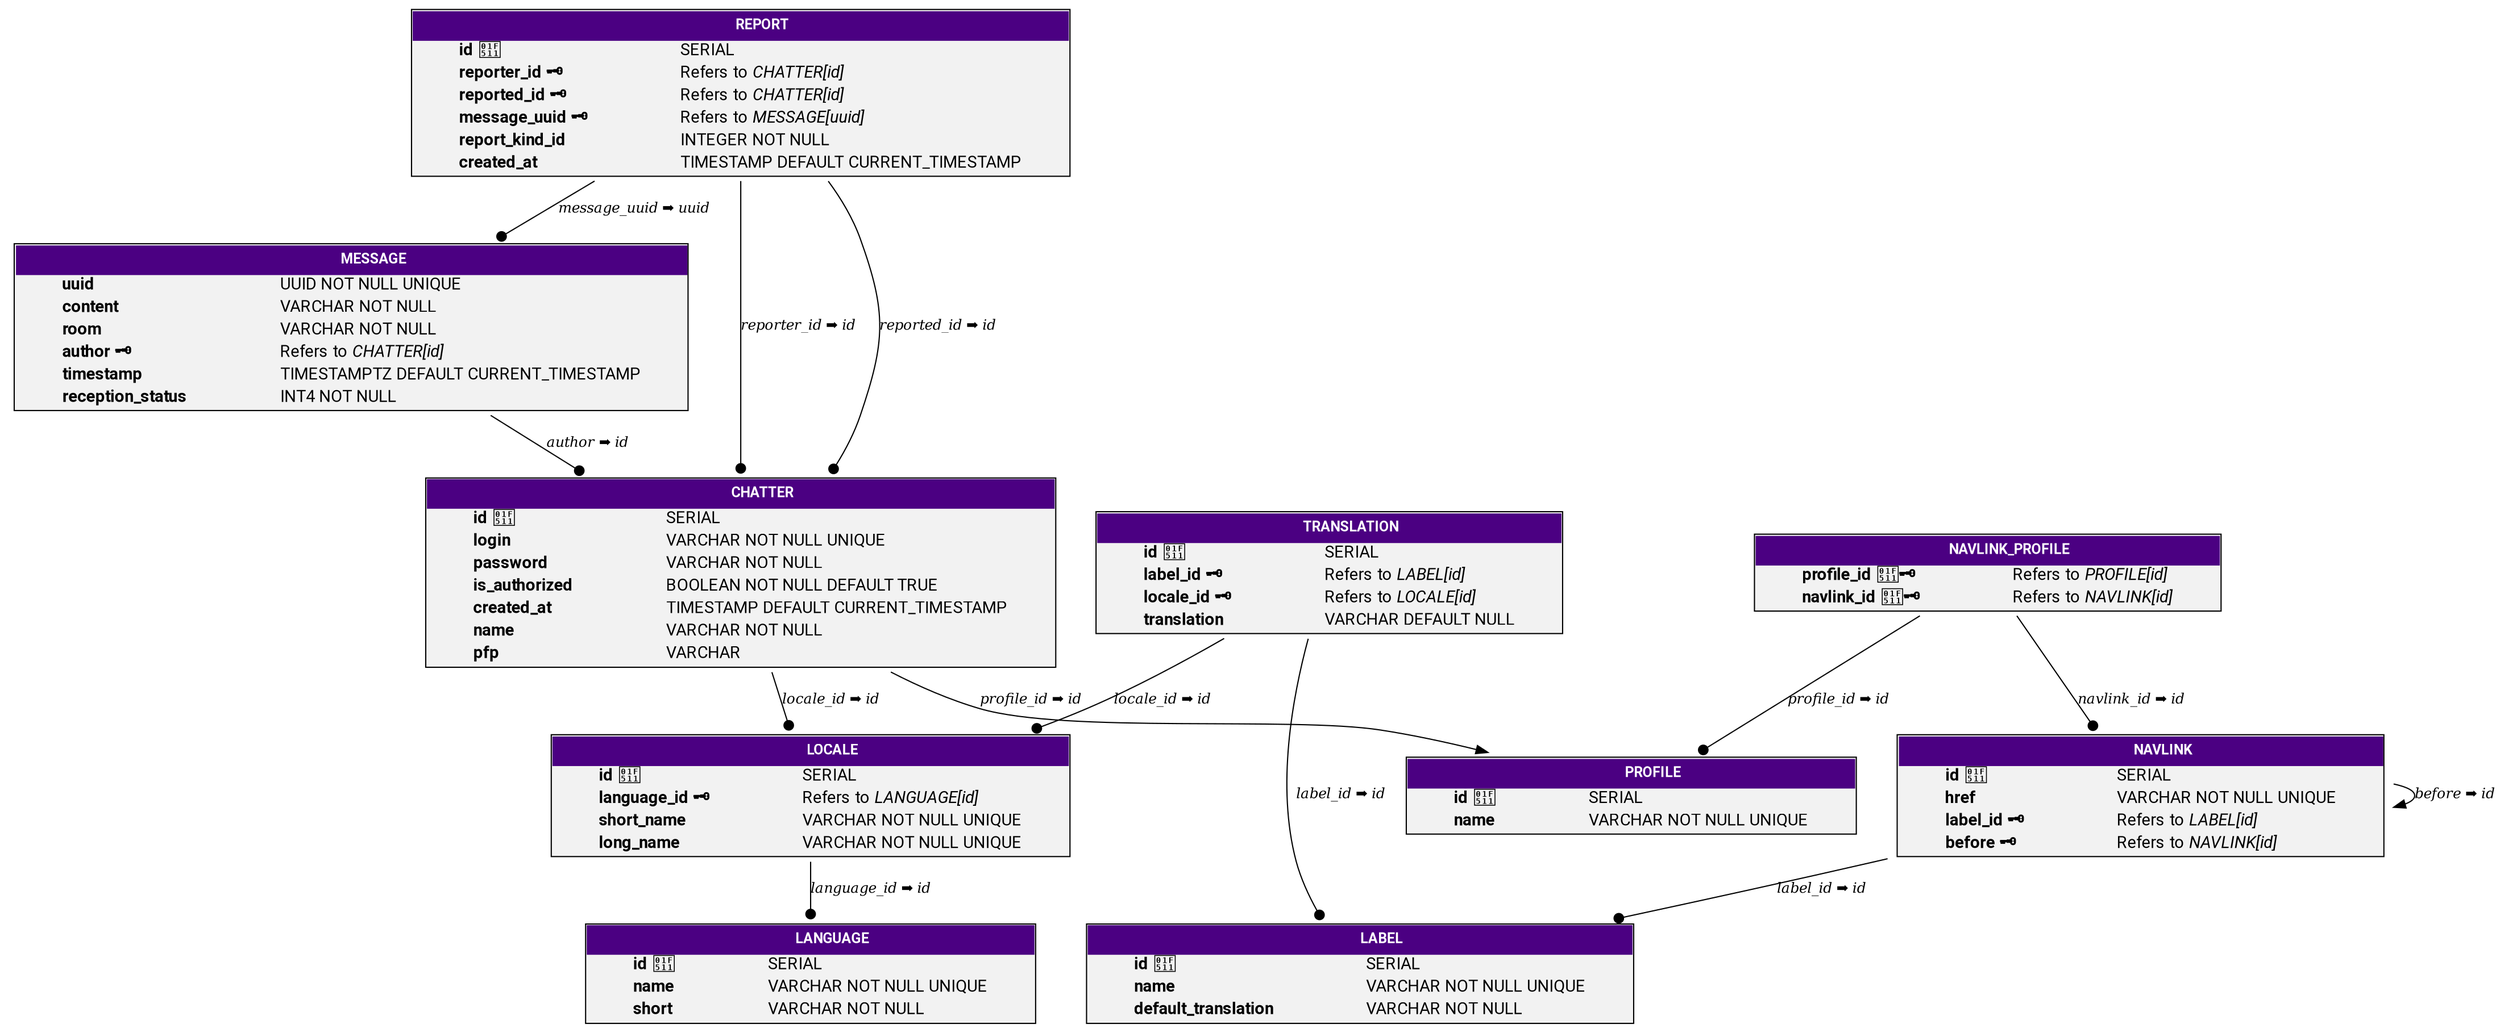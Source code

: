 //This file has been generated with doteur, enjoy!
digraph doteur {


    

    node [

        shape = "plaintext"
    ]



    

    "CHATTER" [label=<
        <TABLE BGCOLOR="grey95" BORDER="1" CELLBORDER="0" CELLSPACING="0">

        <TR><TD COLSPAN="2" CELLPADDING="5" ALIGN="CENTER" BGCOLOR="indigo">
        <FONT FACE="Roboto" COLOR="white" POINT-SIZE="12">
        <B>CHATTER</B>
        </FONT></TD></TR>

        <TR><TD ALIGN="LEFT" BORDER="0">
        <FONT COLOR="black" FACE="Roboto"><B>id 🔑</B></FONT>
        </TD><TD ALIGN="LEFT">
        <FONT FACE="Roboto" COLOR="black">SERIAL</FONT>
        </TD></TR>

        <TR><TD ALIGN="LEFT" BORDER="0">
        <FONT COLOR="black" FACE="Roboto"><B>login</B></FONT>
        </TD><TD ALIGN="LEFT">
        <FONT COLOR="black" FACE="Roboto">VARCHAR NOT NULL UNIQUE</FONT>
        </TD></TR>

        <TR><TD ALIGN="LEFT" BORDER="0">
        <FONT COLOR="black" FACE="Roboto"><B>password</B></FONT>
        </TD><TD ALIGN="LEFT">
        <FONT COLOR="black" FACE="Roboto">VARCHAR NOT NULL</FONT>
        </TD></TR>

        <TR><TD ALIGN="LEFT" BORDER="0">
        <FONT COLOR="black" FACE="Roboto"><B>is_authorized</B></FONT>
        </TD><TD ALIGN="LEFT">
        <FONT COLOR="black" FACE="Roboto">BOOLEAN NOT NULL DEFAULT TRUE</FONT>
        </TD></TR>

        <TR><TD ALIGN="LEFT" BORDER="0">
        <FONT COLOR="black" FACE="Roboto"><B>created_at</B></FONT>
        </TD><TD ALIGN="LEFT">
        <FONT COLOR="black" FACE="Roboto">TIMESTAMP DEFAULT CURRENT_TIMESTAMP</FONT>
        </TD></TR>

        <TR><TD ALIGN="LEFT" BORDER="0">
        <FONT COLOR="black" FACE="Roboto"><B>name</B></FONT>
        </TD><TD ALIGN="LEFT">
        <FONT COLOR="black" FACE="Roboto">VARCHAR NOT NULL</FONT>
        </TD></TR>

        <TR><TD ALIGN="LEFT" BORDER="0">
        <FONT COLOR="black" FACE="Roboto"><B>pfp</B></FONT>
        </TD><TD ALIGN="LEFT">
        <FONT COLOR="black" FACE="Roboto">VARCHAR</FONT>
        </TD></TR>

	</TABLE> >]


    "MESSAGE" [label=<
        <TABLE BGCOLOR="grey95" BORDER="1" CELLBORDER="0" CELLSPACING="0">

        <TR><TD COLSPAN="2" CELLPADDING="5" ALIGN="CENTER" BGCOLOR="indigo">
        <FONT FACE="Roboto" COLOR="white" POINT-SIZE="12">
        <B>MESSAGE</B>
        </FONT></TD></TR>

        <TR><TD ALIGN="LEFT" BORDER="0">
        <FONT COLOR="black" FACE="Roboto"><B>uuid</B></FONT>
        </TD><TD ALIGN="LEFT">
        <FONT COLOR="black" FACE="Roboto">UUID NOT NULL UNIQUE</FONT>
        </TD></TR>

        <TR><TD ALIGN="LEFT" BORDER="0">
        <FONT COLOR="black" FACE="Roboto"><B>content</B></FONT>
        </TD><TD ALIGN="LEFT">
        <FONT COLOR="black" FACE="Roboto">VARCHAR NOT NULL</FONT>
        </TD></TR>

        <TR><TD ALIGN="LEFT" BORDER="0">
        <FONT COLOR="black" FACE="Roboto"><B>room</B></FONT>
        </TD><TD ALIGN="LEFT">
        <FONT COLOR="black" FACE="Roboto">VARCHAR NOT NULL</FONT>
        </TD></TR>

        <TR><TD ALIGN="LEFT" BORDER="0">
        <FONT COLOR="black" FACE="Roboto"><B>author 🗝️</B></FONT>
        </TD><TD ALIGN="LEFT">
        <FONT FACE="Roboto" COLOR="black">Refers to <I>CHATTER[id]</I></FONT>
        </TD></TR>

        <TR><TD ALIGN="LEFT" BORDER="0">
        <FONT COLOR="black" FACE="Roboto"><B>timestamp</B></FONT>
        </TD><TD ALIGN="LEFT">
        <FONT COLOR="black" FACE="Roboto">TIMESTAMPTZ DEFAULT CURRENT_TIMESTAMP</FONT>
        </TD></TR>

        <TR><TD ALIGN="LEFT" BORDER="0">
        <FONT COLOR="black" FACE="Roboto"><B>reception_status</B></FONT>
        </TD><TD ALIGN="LEFT">
        <FONT COLOR="black" FACE="Roboto">INT4 NOT NULL</FONT>
        </TD></TR>

	</TABLE> >]


    "LANGUAGE" [label=<
        <TABLE BGCOLOR="grey95" BORDER="1" CELLBORDER="0" CELLSPACING="0">

        <TR><TD COLSPAN="2" CELLPADDING="5" ALIGN="CENTER" BGCOLOR="indigo">
        <FONT FACE="Roboto" COLOR="white" POINT-SIZE="12">
        <B>LANGUAGE</B>
        </FONT></TD></TR>

        <TR><TD ALIGN="LEFT" BORDER="0">
        <FONT COLOR="black" FACE="Roboto"><B>id 🔑</B></FONT>
        </TD><TD ALIGN="LEFT">
        <FONT FACE="Roboto" COLOR="black">SERIAL</FONT>
        </TD></TR>

        <TR><TD ALIGN="LEFT" BORDER="0">
        <FONT COLOR="black" FACE="Roboto"><B>name</B></FONT>
        </TD><TD ALIGN="LEFT">
        <FONT COLOR="black" FACE="Roboto">VARCHAR NOT NULL UNIQUE</FONT>
        </TD></TR>

        <TR><TD ALIGN="LEFT" BORDER="0">
        <FONT COLOR="black" FACE="Roboto"><B>short</B></FONT>
        </TD><TD ALIGN="LEFT">
        <FONT COLOR="black" FACE="Roboto">VARCHAR NOT NULL</FONT>
        </TD></TR>

	</TABLE> >]


    "LOCALE" [label=<
        <TABLE BGCOLOR="grey95" BORDER="1" CELLBORDER="0" CELLSPACING="0">

        <TR><TD COLSPAN="2" CELLPADDING="5" ALIGN="CENTER" BGCOLOR="indigo">
        <FONT FACE="Roboto" COLOR="white" POINT-SIZE="12">
        <B>LOCALE</B>
        </FONT></TD></TR>

        <TR><TD ALIGN="LEFT" BORDER="0">
        <FONT COLOR="black" FACE="Roboto"><B>id 🔑</B></FONT>
        </TD><TD ALIGN="LEFT">
        <FONT FACE="Roboto" COLOR="black">SERIAL</FONT>
        </TD></TR>

        <TR><TD ALIGN="LEFT" BORDER="0">
        <FONT COLOR="black" FACE="Roboto"><B>language_id 🗝️</B></FONT>
        </TD><TD ALIGN="LEFT">
        <FONT FACE="Roboto" COLOR="black">Refers to <I>LANGUAGE[id]</I></FONT>
        </TD></TR>

        <TR><TD ALIGN="LEFT" BORDER="0">
        <FONT COLOR="black" FACE="Roboto"><B>short_name</B></FONT>
        </TD><TD ALIGN="LEFT">
        <FONT COLOR="black" FACE="Roboto">VARCHAR NOT NULL UNIQUE</FONT>
        </TD></TR>

        <TR><TD ALIGN="LEFT" BORDER="0">
        <FONT COLOR="black" FACE="Roboto"><B>long_name</B></FONT>
        </TD><TD ALIGN="LEFT">
        <FONT COLOR="black" FACE="Roboto">VARCHAR NOT NULL UNIQUE</FONT>
        </TD></TR>

	</TABLE> >]


    "LABEL" [label=<
        <TABLE BGCOLOR="grey95" BORDER="1" CELLBORDER="0" CELLSPACING="0">

        <TR><TD COLSPAN="2" CELLPADDING="5" ALIGN="CENTER" BGCOLOR="indigo">
        <FONT FACE="Roboto" COLOR="white" POINT-SIZE="12">
        <B>LABEL</B>
        </FONT></TD></TR>

        <TR><TD ALIGN="LEFT" BORDER="0">
        <FONT COLOR="black" FACE="Roboto"><B>id 🔑</B></FONT>
        </TD><TD ALIGN="LEFT">
        <FONT FACE="Roboto" COLOR="black">SERIAL</FONT>
        </TD></TR>

        <TR><TD ALIGN="LEFT" BORDER="0">
        <FONT COLOR="black" FACE="Roboto"><B>name</B></FONT>
        </TD><TD ALIGN="LEFT">
        <FONT COLOR="black" FACE="Roboto">VARCHAR NOT NULL UNIQUE</FONT>
        </TD></TR>

        <TR><TD ALIGN="LEFT" BORDER="0">
        <FONT COLOR="black" FACE="Roboto"><B>default_translation</B></FONT>
        </TD><TD ALIGN="LEFT">
        <FONT COLOR="black" FACE="Roboto">VARCHAR NOT NULL</FONT>
        </TD></TR>

	</TABLE> >]


    "TRANSLATION" [label=<
        <TABLE BGCOLOR="grey95" BORDER="1" CELLBORDER="0" CELLSPACING="0">

        <TR><TD COLSPAN="2" CELLPADDING="5" ALIGN="CENTER" BGCOLOR="indigo">
        <FONT FACE="Roboto" COLOR="white" POINT-SIZE="12">
        <B>TRANSLATION</B>
        </FONT></TD></TR>

        <TR><TD ALIGN="LEFT" BORDER="0">
        <FONT COLOR="black" FACE="Roboto"><B>id 🔑</B></FONT>
        </TD><TD ALIGN="LEFT">
        <FONT FACE="Roboto" COLOR="black">SERIAL</FONT>
        </TD></TR>

        <TR><TD ALIGN="LEFT" BORDER="0">
        <FONT COLOR="black" FACE="Roboto"><B>label_id 🗝️</B></FONT>
        </TD><TD ALIGN="LEFT">
        <FONT FACE="Roboto" COLOR="black">Refers to <I>LABEL[id]</I></FONT>
        </TD></TR>

        <TR><TD ALIGN="LEFT" BORDER="0">
        <FONT COLOR="black" FACE="Roboto"><B>locale_id 🗝️</B></FONT>
        </TD><TD ALIGN="LEFT">
        <FONT FACE="Roboto" COLOR="black">Refers to <I>LOCALE[id]</I></FONT>
        </TD></TR>

        <TR><TD ALIGN="LEFT" BORDER="0">
        <FONT COLOR="black" FACE="Roboto"><B>translation</B></FONT>
        </TD><TD ALIGN="LEFT">
        <FONT COLOR="black" FACE="Roboto">VARCHAR DEFAULT NULL</FONT>
        </TD></TR>

	</TABLE> >]


    "PROFILE" [label=<
        <TABLE BGCOLOR="grey95" BORDER="1" CELLBORDER="0" CELLSPACING="0">

        <TR><TD COLSPAN="2" CELLPADDING="5" ALIGN="CENTER" BGCOLOR="indigo">
        <FONT FACE="Roboto" COLOR="white" POINT-SIZE="12">
        <B>PROFILE</B>
        </FONT></TD></TR>

        <TR><TD ALIGN="LEFT" BORDER="0">
        <FONT COLOR="black" FACE="Roboto"><B>id 🔑</B></FONT>
        </TD><TD ALIGN="LEFT">
        <FONT FACE="Roboto" COLOR="black">SERIAL</FONT>
        </TD></TR>

        <TR><TD ALIGN="LEFT" BORDER="0">
        <FONT COLOR="black" FACE="Roboto"><B>name</B></FONT>
        </TD><TD ALIGN="LEFT">
        <FONT COLOR="black" FACE="Roboto">VARCHAR NOT NULL UNIQUE</FONT>
        </TD></TR>

	</TABLE> >]


    "NAVLINK" [label=<
        <TABLE BGCOLOR="grey95" BORDER="1" CELLBORDER="0" CELLSPACING="0">

        <TR><TD COLSPAN="2" CELLPADDING="5" ALIGN="CENTER" BGCOLOR="indigo">
        <FONT FACE="Roboto" COLOR="white" POINT-SIZE="12">
        <B>NAVLINK</B>
        </FONT></TD></TR>

        <TR><TD ALIGN="LEFT" BORDER="0">
        <FONT COLOR="black" FACE="Roboto"><B>id 🔑</B></FONT>
        </TD><TD ALIGN="LEFT">
        <FONT FACE="Roboto" COLOR="black">SERIAL</FONT>
        </TD></TR>

        <TR><TD ALIGN="LEFT" BORDER="0">
        <FONT COLOR="black" FACE="Roboto"><B>href</B></FONT>
        </TD><TD ALIGN="LEFT">
        <FONT COLOR="black" FACE="Roboto">VARCHAR NOT NULL UNIQUE</FONT>
        </TD></TR>

        <TR><TD ALIGN="LEFT" BORDER="0">
        <FONT COLOR="black" FACE="Roboto"><B>label_id 🗝️</B></FONT>
        </TD><TD ALIGN="LEFT">
        <FONT FACE="Roboto" COLOR="black">Refers to <I>LABEL[id]</I></FONT>
        </TD></TR>

        <TR><TD ALIGN="LEFT" BORDER="0">
        <FONT COLOR="black" FACE="Roboto"><B>before 🗝️</B></FONT>
        </TD><TD ALIGN="LEFT">
        <FONT FACE="Roboto" COLOR="black">Refers to <I>NAVLINK[id]</I></FONT>
        </TD></TR>

	</TABLE> >]


    "NAVLINK_PROFILE" [label=<
        <TABLE BGCOLOR="grey95" BORDER="1" CELLBORDER="0" CELLSPACING="0">

        <TR><TD COLSPAN="2" CELLPADDING="5" ALIGN="CENTER" BGCOLOR="indigo">
        <FONT FACE="Roboto" COLOR="white" POINT-SIZE="12">
        <B>NAVLINK_PROFILE</B>
        </FONT></TD></TR>

        <TR><TD ALIGN="LEFT" BORDER="0">
        <FONT COLOR="black" FACE="Roboto"><B>profile_id 🔑🗝️</B></FONT>
        </TD><TD ALIGN="LEFT">
        <FONT FACE="Roboto" COLOR="black">Refers to <I>PROFILE[id]</I></FONT>
        </TD></TR>

        <TR><TD ALIGN="LEFT" BORDER="0">
        <FONT COLOR="black" FACE="Roboto"><B>navlink_id 🔑🗝️</B></FONT>
        </TD><TD ALIGN="LEFT">
        <FONT FACE="Roboto" COLOR="black">Refers to <I>NAVLINK[id]</I></FONT>
        </TD></TR>

	</TABLE> >]


    "REPORT" [label=<
        <TABLE BGCOLOR="grey95" BORDER="1" CELLBORDER="0" CELLSPACING="0">

        <TR><TD COLSPAN="2" CELLPADDING="5" ALIGN="CENTER" BGCOLOR="indigo">
        <FONT FACE="Roboto" COLOR="white" POINT-SIZE="12">
        <B>REPORT</B>
        </FONT></TD></TR>

        <TR><TD ALIGN="LEFT" BORDER="0">
        <FONT COLOR="black" FACE="Roboto"><B>id 🔑</B></FONT>
        </TD><TD ALIGN="LEFT">
        <FONT FACE="Roboto" COLOR="black">SERIAL</FONT>
        </TD></TR>

        <TR><TD ALIGN="LEFT" BORDER="0">
        <FONT COLOR="black" FACE="Roboto"><B>reporter_id 🗝️</B></FONT>
        </TD><TD ALIGN="LEFT">
        <FONT FACE="Roboto" COLOR="black">Refers to <I>CHATTER[id]</I></FONT>
        </TD></TR>

        <TR><TD ALIGN="LEFT" BORDER="0">
        <FONT COLOR="black" FACE="Roboto"><B>reported_id 🗝️</B></FONT>
        </TD><TD ALIGN="LEFT">
        <FONT FACE="Roboto" COLOR="black">Refers to <I>CHATTER[id]</I></FONT>
        </TD></TR>

        <TR><TD ALIGN="LEFT" BORDER="0">
        <FONT COLOR="black" FACE="Roboto"><B>message_uuid 🗝️</B></FONT>
        </TD><TD ALIGN="LEFT">
        <FONT FACE="Roboto" COLOR="black">Refers to <I>MESSAGE[uuid]</I></FONT>
        </TD></TR>

        <TR><TD ALIGN="LEFT" BORDER="0">
        <FONT COLOR="black" FACE="Roboto"><B>report_kind_id</B></FONT>
        </TD><TD ALIGN="LEFT">
        <FONT COLOR="black" FACE="Roboto">INTEGER NOT NULL</FONT>
        </TD></TR>

        <TR><TD ALIGN="LEFT" BORDER="0">
        <FONT COLOR="black" FACE="Roboto"><B>created_at</B></FONT>
        </TD><TD ALIGN="LEFT">
        <FONT COLOR="black" FACE="Roboto">TIMESTAMP DEFAULT CURRENT_TIMESTAMP</FONT>
        </TD></TR>

	</TABLE> >]

	MESSAGE -> CHATTER [label=<<I>author ➡ id</I>>, arrowhead = "dot", fontsize="12.0", ]
	LOCALE -> LANGUAGE [label=<<I>language_id ➡ id</I>>, arrowhead = "dot", fontsize="12.0", ]
	TRANSLATION -> LABEL [label=<<I>label_id ➡ id</I>>, arrowhead = "dot", fontsize="12.0", ]
	TRANSLATION -> LOCALE [label=<<I>locale_id ➡ id</I>>, arrowhead = "dot", fontsize="12.0", ]
	NAVLINK -> LABEL [label=<<I>label_id ➡ id</I>>, arrowhead = "dot", fontsize="12.0", ]
	NAVLINK -> NAVLINK [label=<<I>before ➡ id</I>>, arrowhead = "normal", fontsize="12.0", ]
	NAVLINK_PROFILE -> PROFILE [label=<<I>profile_id ➡ id</I>>, arrowhead = "dot", fontsize="12.0", ]
	NAVLINK_PROFILE -> NAVLINK [label=<<I>navlink_id ➡ id</I>>, arrowhead = "dot", fontsize="12.0", ]
	REPORT -> CHATTER [label=<<I>reporter_id ➡ id</I>>, arrowhead = "dot", fontsize="12.0", ]
	REPORT -> CHATTER [label=<<I>reported_id ➡ id</I>>, arrowhead = "dot", fontsize="12.0", ]
	REPORT -> MESSAGE [label=<<I>message_uuid ➡ uuid</I>>, arrowhead = "dot", fontsize="12.0", ]
	CHATTER -> LOCALE [label=<<I>locale_id ➡ id</I>>, arrowhead = "dot", fontsize="12.0", ]
	CHATTER -> PROFILE [label=<<I>profile_id ➡ id</I>>, arrowhead = "normal", fontsize="12.0", ]

}